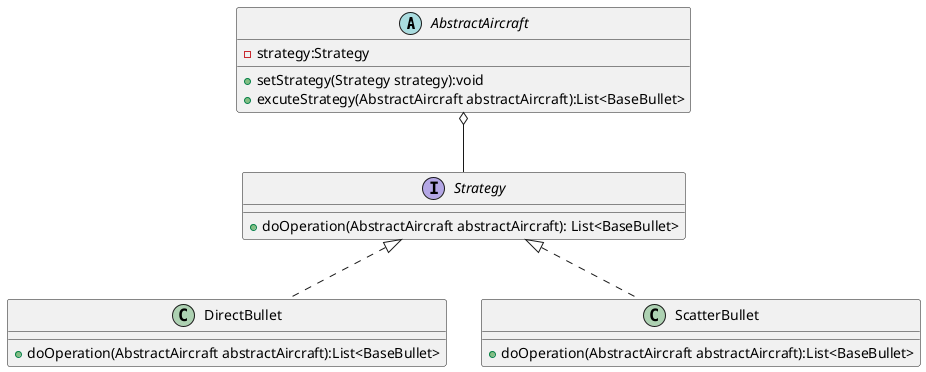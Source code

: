 @startuml
'https://plantuml.com/class-diagram

abstract class AbstractAircraft
interface Strategy
class DirectBullet
class ScatterBullet


AbstractAircraft o-- Strategy
Strategy <|.. DirectBullet
Strategy <|..ScatterBullet


class DirectBullet{
    + doOperation(AbstractAircraft abstractAircraft):List<BaseBullet>
    }
class ScatterBullet{
    + doOperation(AbstractAircraft abstractAircraft):List<BaseBullet>
    }
abstract class AbstractAircraft{
- strategy:Strategy
+ setStrategy(Strategy strategy):void
+ excuteStrategy(AbstractAircraft abstractAircraft):List<BaseBullet>
}

interface Strategy{
    + doOperation(AbstractAircraft abstractAircraft): List<BaseBullet>
}




@enduml